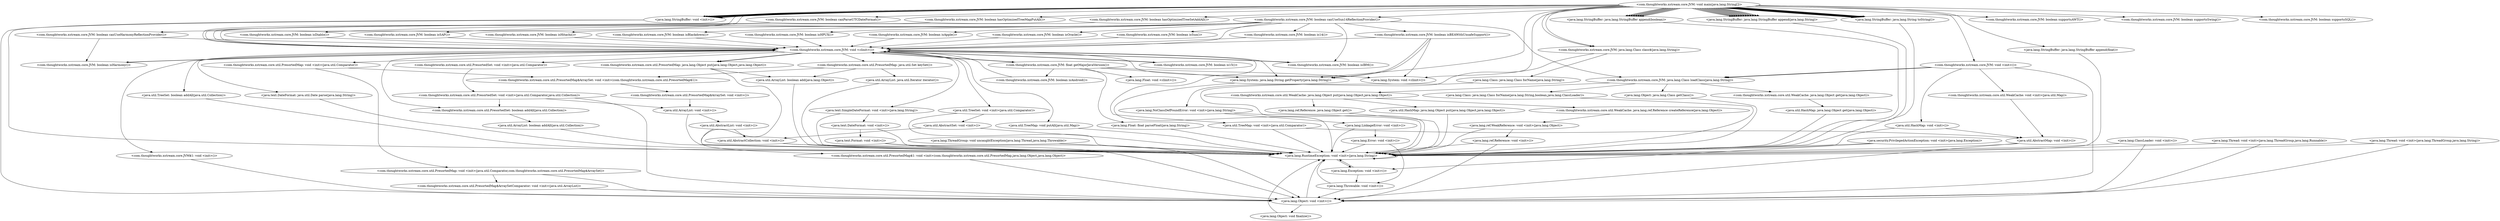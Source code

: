 digraph CallGraph {
"<com.thoughtworks.xstream.core.JVM: void main(java.lang.String[])>" -> "<com.thoughtworks.xstream.core.JVM: void <clinit>()>";
"<com.thoughtworks.xstream.core.JVM: void main(java.lang.String[])>" -> "<java.lang.StringBuffer: void <init>()>";
"<com.thoughtworks.xstream.core.JVM: void main(java.lang.String[])>" -> "<com.thoughtworks.xstream.core.JVM: boolean canParseUTCDateFormat()>";
"<com.thoughtworks.xstream.core.JVM: void main(java.lang.String[])>" -> "<java.lang.StringBuffer: void <init>()>";
"<com.thoughtworks.xstream.core.JVM: void main(java.lang.String[])>" -> "<com.thoughtworks.xstream.core.JVM: boolean hasOptimizedTreeMapPutAll()>";
"<com.thoughtworks.xstream.core.JVM: void main(java.lang.String[])>" -> "<java.lang.StringBuffer: void <init>()>";
"<com.thoughtworks.xstream.core.JVM: void main(java.lang.String[])>" -> "<com.thoughtworks.xstream.core.JVM: boolean hasOptimizedTreeSetAddAll()>";
"<com.thoughtworks.xstream.core.JVM: void main(java.lang.String[])>" -> "<java.lang.StringBuffer: void <init>()>";
"<com.thoughtworks.xstream.core.JVM: void main(java.lang.String[])>" -> "<java.lang.StringBuffer: void <init>()>";
"<com.thoughtworks.xstream.core.JVM: void main(java.lang.String[])>" -> "<java.lang.StringBuffer: void <init>()>";
"<com.thoughtworks.xstream.core.JVM: void main(java.lang.String[])>" -> "<java.lang.StringBuffer: void <init>()>";
"<com.thoughtworks.xstream.core.JVM: void main(java.lang.String[])>" -> "<com.thoughtworks.xstream.core.JVM: boolean canUseHarmonyReflectionProvider()>";
"<com.thoughtworks.xstream.core.JVM: void main(java.lang.String[])>" -> "<com.thoughtworks.xstream.core.JVM: boolean canUseSun14ReflectionProvider()>";
"<com.thoughtworks.xstream.core.JVM: void main(java.lang.String[])>" -> "<java.lang.StringBuffer: void <init>()>";
"<com.thoughtworks.xstream.core.JVM: void main(java.lang.String[])>" -> "<java.lang.StringBuffer: void <init>()>";
"<com.thoughtworks.xstream.core.JVM: void main(java.lang.String[])>" -> "<java.lang.StringBuffer: void <init>()>";
"<com.thoughtworks.xstream.core.JVM: void main(java.lang.String[])>" -> "<java.lang.System: java.lang.String getProperty(java.lang.String)>";
"<com.thoughtworks.xstream.core.JVM: void main(java.lang.String[])>" -> "<java.lang.StringBuffer: void <init>()>";
"<com.thoughtworks.xstream.core.JVM: void main(java.lang.String[])>" -> "<com.thoughtworks.xstream.core.JVM: void <init>()>";
"<com.thoughtworks.xstream.core.JVM: void main(java.lang.String[])>" -> "<com.thoughtworks.xstream.core.JVM: java.lang.Class class$(java.lang.String)>";
"<com.thoughtworks.xstream.core.JVM: void main(java.lang.String[])>" -> "<com.thoughtworks.xstream.core.JVM: java.lang.Class class$(java.lang.String)>";
"<com.thoughtworks.xstream.core.JVM: void main(java.lang.String[])>" -> "<java.lang.System: void <clinit>()>";
"<com.thoughtworks.xstream.core.JVM: void <clinit>()>" -> "<java.lang.System: void <clinit>()>";
"<com.thoughtworks.xstream.core.JVM: void <clinit>()>" -> "<java.text.SimpleDateFormat: void <init>(java.lang.String)>";
"<com.thoughtworks.xstream.core.JVM: void <clinit>()>" -> "<java.util.TreeSet: void <init>(java.util.Comparator)>";
"<com.thoughtworks.xstream.core.JVM: void <clinit>()>" -> "<com.thoughtworks.xstream.core.util.PresortedSet: void <init>(java.util.Comparator)>";
"<com.thoughtworks.xstream.core.JVM: void <clinit>()>" -> "<java.util.TreeMap: void <init>(java.util.Comparator)>";
"<com.thoughtworks.xstream.core.JVM: void <clinit>()>" -> "<com.thoughtworks.xstream.core.util.PresortedMap: void <init>(java.util.Comparator)>";
"<com.thoughtworks.xstream.core.JVM: void <clinit>()>" -> "<com.thoughtworks.xstream.core.JVM$1: void <init>()>";
"<com.thoughtworks.xstream.core.JVM: void <clinit>()>" -> "<com.thoughtworks.xstream.core.JVM: boolean is15()>";
"<com.thoughtworks.xstream.core.JVM: void <clinit>()>" -> "<com.thoughtworks.xstream.core.JVM: boolean isIBM()>";
"<com.thoughtworks.xstream.core.JVM: void <clinit>()>" -> "<com.thoughtworks.xstream.core.JVM: boolean isHarmony()>";
"<com.thoughtworks.xstream.core.JVM: void <clinit>()>" -> "<com.thoughtworks.xstream.core.JVM: float getMajorJavaVersion()>";
"<com.thoughtworks.xstream.core.JVM: void <clinit>()>" -> "<java.lang.System: java.lang.String getProperty(java.lang.String)>";
"<java.lang.ThreadGroup: void uncaughtException(java.lang.Thread,java.lang.Throwable)>" -> "<java.lang.RuntimeException: void <init>(java.lang.String)>";
"<java.lang.ClassLoader: void <init>()>" -> "<java.lang.Object: void <init>()>";
"<java.lang.ClassLoader: void <init>()>" -> "<java.lang.RuntimeException: void <init>(java.lang.String)>";
"<java.security.PrivilegedActionException: void <init>(java.lang.Exception)>" -> "<java.lang.Exception: void <init>()>";
"<java.security.PrivilegedActionException: void <init>(java.lang.Exception)>" -> "<java.lang.RuntimeException: void <init>(java.lang.String)>";
"<java.lang.Thread: void <init>(java.lang.ThreadGroup,java.lang.Runnable)>" -> "<java.lang.Object: void <init>()>";
"<java.lang.Thread: void <init>(java.lang.ThreadGroup,java.lang.Runnable)>" -> "<java.lang.RuntimeException: void <init>(java.lang.String)>";
"<java.lang.Thread: void <init>(java.lang.ThreadGroup,java.lang.String)>" -> "<java.lang.Object: void <init>()>";
"<java.lang.Thread: void <init>(java.lang.ThreadGroup,java.lang.String)>" -> "<java.lang.RuntimeException: void <init>(java.lang.String)>";
"<java.lang.StringBuffer: void <init>()>" -> "<java.lang.Object: void <init>()>";
"<java.lang.StringBuffer: void <init>()>" -> "<java.lang.RuntimeException: void <init>(java.lang.String)>";
"<com.thoughtworks.xstream.core.JVM: boolean canParseUTCDateFormat()>" -> "<com.thoughtworks.xstream.core.JVM: void <clinit>()>";
"<com.thoughtworks.xstream.core.JVM: boolean hasOptimizedTreeMapPutAll()>" -> "<com.thoughtworks.xstream.core.JVM: void <clinit>()>";
"<com.thoughtworks.xstream.core.JVM: boolean hasOptimizedTreeSetAddAll()>" -> "<com.thoughtworks.xstream.core.JVM: void <clinit>()>";
"<com.thoughtworks.xstream.core.JVM: boolean canUseHarmonyReflectionProvider()>" -> "<com.thoughtworks.xstream.core.JVM: void <clinit>()>";
"<com.thoughtworks.xstream.core.JVM: boolean canUseHarmonyReflectionProvider()>" -> "<com.thoughtworks.xstream.core.JVM: boolean isHarmony()>";
"<com.thoughtworks.xstream.core.JVM: boolean canUseSun14ReflectionProvider()>" -> "<com.thoughtworks.xstream.core.JVM: void <clinit>()>";
"<com.thoughtworks.xstream.core.JVM: boolean canUseSun14ReflectionProvider()>" -> "<com.thoughtworks.xstream.core.JVM: boolean is14()>";
"<com.thoughtworks.xstream.core.JVM: boolean canUseSun14ReflectionProvider()>" -> "<com.thoughtworks.xstream.core.JVM: boolean isDiablo()>";
"<com.thoughtworks.xstream.core.JVM: boolean canUseSun14ReflectionProvider()>" -> "<com.thoughtworks.xstream.core.JVM: boolean isSAP()>";
"<com.thoughtworks.xstream.core.JVM: boolean canUseSun14ReflectionProvider()>" -> "<com.thoughtworks.xstream.core.JVM: boolean isHitachi()>";
"<com.thoughtworks.xstream.core.JVM: boolean canUseSun14ReflectionProvider()>" -> "<com.thoughtworks.xstream.core.JVM: boolean isBEAWithUnsafeSupport()>";
"<com.thoughtworks.xstream.core.JVM: boolean canUseSun14ReflectionProvider()>" -> "<com.thoughtworks.xstream.core.JVM: boolean isBlackdown()>";
"<com.thoughtworks.xstream.core.JVM: boolean canUseSun14ReflectionProvider()>" -> "<com.thoughtworks.xstream.core.JVM: boolean isIBM()>";
"<com.thoughtworks.xstream.core.JVM: boolean canUseSun14ReflectionProvider()>" -> "<com.thoughtworks.xstream.core.JVM: boolean isHPUX()>";
"<com.thoughtworks.xstream.core.JVM: boolean canUseSun14ReflectionProvider()>" -> "<com.thoughtworks.xstream.core.JVM: boolean isApple()>";
"<com.thoughtworks.xstream.core.JVM: boolean canUseSun14ReflectionProvider()>" -> "<com.thoughtworks.xstream.core.JVM: boolean isOracle()>";
"<com.thoughtworks.xstream.core.JVM: boolean canUseSun14ReflectionProvider()>" -> "<com.thoughtworks.xstream.core.JVM: boolean isSun()>";
"<java.lang.System: java.lang.String getProperty(java.lang.String)>" -> "<java.lang.RuntimeException: void <init>(java.lang.String)>";
"<com.thoughtworks.xstream.core.JVM: void <init>()>" -> "<java.lang.Object: void <init>()>";
"<com.thoughtworks.xstream.core.JVM: void <init>()>" -> "<com.thoughtworks.xstream.core.util.WeakCache: void <init>(java.util.Map)>";
"<com.thoughtworks.xstream.core.JVM: void <init>()>" -> "<java.util.HashMap: void <init>()>";
"<com.thoughtworks.xstream.core.JVM: java.lang.Class class$(java.lang.String)>" -> "<java.lang.Class: java.lang.Class forName(java.lang.String)>";
"<com.thoughtworks.xstream.core.JVM: java.lang.Class class$(java.lang.String)>" -> "<java.lang.NoClassDefFoundError: void <init>(java.lang.String)>";
"<java.text.SimpleDateFormat: void <init>(java.lang.String)>" -> "<java.text.DateFormat: void <init>()>";
"<java.text.SimpleDateFormat: void <init>(java.lang.String)>" -> "<java.lang.RuntimeException: void <init>(java.lang.String)>";
"<java.util.TreeSet: void <init>(java.util.Comparator)>" -> "<java.util.AbstractSet: void <init>()>";
"<java.util.TreeSet: void <init>(java.util.Comparator)>" -> "<java.lang.RuntimeException: void <init>(java.lang.String)>";
"<com.thoughtworks.xstream.core.util.PresortedSet: void <init>(java.util.Comparator)>" -> "<com.thoughtworks.xstream.core.util.PresortedSet: void <init>(java.util.Comparator,java.util.Collection)>";
"<java.util.TreeMap: void <init>(java.util.Comparator)>" -> "<java.util.AbstractMap: void <init>()>";
"<java.util.TreeMap: void <init>(java.util.Comparator)>" -> "<java.lang.RuntimeException: void <init>(java.lang.String)>";
"<com.thoughtworks.xstream.core.util.PresortedMap: void <init>(java.util.Comparator)>" -> "<com.thoughtworks.xstream.core.util.PresortedMap$ArraySet: void <init>(com.thoughtworks.xstream.core.util.PresortedMap$1)>";
"<com.thoughtworks.xstream.core.util.PresortedMap: void <init>(java.util.Comparator)>" -> "<com.thoughtworks.xstream.core.util.PresortedMap: void <init>(java.util.Comparator,com.thoughtworks.xstream.core.util.PresortedMap$ArraySet)>";
"<com.thoughtworks.xstream.core.JVM$1: void <init>()>" -> "<java.lang.Object: void <init>()>";
"<com.thoughtworks.xstream.core.JVM: boolean is15()>" -> "<com.thoughtworks.xstream.core.JVM: void <clinit>()>";
"<com.thoughtworks.xstream.core.JVM: boolean isIBM()>" -> "<com.thoughtworks.xstream.core.JVM: void <clinit>()>";
"<com.thoughtworks.xstream.core.JVM: boolean isHarmony()>" -> "<com.thoughtworks.xstream.core.JVM: void <clinit>()>";
"<com.thoughtworks.xstream.core.JVM: float getMajorJavaVersion()>" -> "<com.thoughtworks.xstream.core.JVM: void <clinit>()>";
"<com.thoughtworks.xstream.core.JVM: float getMajorJavaVersion()>" -> "<java.lang.Float: float parseFloat(java.lang.String)>";
"<com.thoughtworks.xstream.core.JVM: float getMajorJavaVersion()>" -> "<java.lang.System: java.lang.String getProperty(java.lang.String)>";
"<com.thoughtworks.xstream.core.JVM: float getMajorJavaVersion()>" -> "<com.thoughtworks.xstream.core.JVM: boolean isAndroid()>";
"<com.thoughtworks.xstream.core.JVM: float getMajorJavaVersion()>" -> "<java.lang.Float: void <clinit>()>";
"<com.thoughtworks.xstream.core.JVM: float getMajorJavaVersion()>" -> "<java.lang.System: void <clinit>()>";
"<java.lang.RuntimeException: void <init>(java.lang.String)>" -> "<java.lang.Exception: void <init>()>";
"<java.lang.RuntimeException: void <init>(java.lang.String)>" -> "<java.lang.RuntimeException: void <init>(java.lang.String)>";
"<java.lang.Object: void <init>()>" -> "<java.lang.Object: void finalize()>";
"<java.lang.Object: void <init>()>" -> "<java.lang.RuntimeException: void <init>(java.lang.String)>";
"<java.lang.Exception: void <init>()>" -> "<java.lang.Throwable: void <init>()>";
"<java.lang.Exception: void <init>()>" -> "<java.lang.RuntimeException: void <init>(java.lang.String)>";
"<com.thoughtworks.xstream.core.JVM: boolean is14()>" -> "<com.thoughtworks.xstream.core.JVM: void <clinit>()>";
"<com.thoughtworks.xstream.core.JVM: boolean isDiablo()>" -> "<com.thoughtworks.xstream.core.JVM: void <clinit>()>";
"<com.thoughtworks.xstream.core.JVM: boolean isSAP()>" -> "<com.thoughtworks.xstream.core.JVM: void <clinit>()>";
"<com.thoughtworks.xstream.core.JVM: boolean isHitachi()>" -> "<com.thoughtworks.xstream.core.JVM: void <clinit>()>";
"<com.thoughtworks.xstream.core.JVM: boolean isBEAWithUnsafeSupport()>" -> "<com.thoughtworks.xstream.core.JVM: void <clinit>()>";
"<com.thoughtworks.xstream.core.JVM: boolean isBEAWithUnsafeSupport()>" -> "<java.lang.System: java.lang.String getProperty(java.lang.String)>";
"<com.thoughtworks.xstream.core.JVM: boolean isBEAWithUnsafeSupport()>" -> "<java.lang.System: java.lang.String getProperty(java.lang.String)>";
"<com.thoughtworks.xstream.core.JVM: boolean isBEAWithUnsafeSupport()>" -> "<java.lang.System: void <clinit>()>";
"<com.thoughtworks.xstream.core.JVM: boolean isBlackdown()>" -> "<com.thoughtworks.xstream.core.JVM: void <clinit>()>";
"<com.thoughtworks.xstream.core.JVM: boolean isHPUX()>" -> "<com.thoughtworks.xstream.core.JVM: void <clinit>()>";
"<com.thoughtworks.xstream.core.JVM: boolean isApple()>" -> "<com.thoughtworks.xstream.core.JVM: void <clinit>()>";
"<com.thoughtworks.xstream.core.JVM: boolean isOracle()>" -> "<com.thoughtworks.xstream.core.JVM: void <clinit>()>";
"<com.thoughtworks.xstream.core.JVM: boolean isSun()>" -> "<com.thoughtworks.xstream.core.JVM: void <clinit>()>";
"<com.thoughtworks.xstream.core.util.WeakCache: void <init>(java.util.Map)>" -> "<java.util.AbstractMap: void <init>()>";
"<java.util.HashMap: void <init>()>" -> "<java.util.AbstractMap: void <init>()>";
"<java.util.HashMap: void <init>()>" -> "<java.lang.RuntimeException: void <init>(java.lang.String)>";
"<java.lang.Class: java.lang.Class forName(java.lang.String)>" -> "<java.lang.RuntimeException: void <init>(java.lang.String)>";
"<java.lang.NoClassDefFoundError: void <init>(java.lang.String)>" -> "<java.lang.LinkageError: void <init>()>";
"<java.lang.NoClassDefFoundError: void <init>(java.lang.String)>" -> "<java.lang.RuntimeException: void <init>(java.lang.String)>";
"<java.text.DateFormat: void <init>()>" -> "<java.text.Format: void <init>()>";
"<java.text.DateFormat: void <init>()>" -> "<java.lang.RuntimeException: void <init>(java.lang.String)>";
"<java.util.AbstractSet: void <init>()>" -> "<java.util.AbstractCollection: void <init>()>";
"<java.util.AbstractSet: void <init>()>" -> "<java.lang.RuntimeException: void <init>(java.lang.String)>";
"<com.thoughtworks.xstream.core.util.PresortedSet: void <init>(java.util.Comparator,java.util.Collection)>" -> "<java.lang.Object: void <init>()>";
"<com.thoughtworks.xstream.core.util.PresortedSet: void <init>(java.util.Comparator,java.util.Collection)>" -> "<java.util.ArrayList: void <init>()>";
"<java.util.AbstractMap: void <init>()>" -> "<java.lang.Object: void <init>()>";
"<java.util.AbstractMap: void <init>()>" -> "<java.lang.RuntimeException: void <init>(java.lang.String)>";
"<com.thoughtworks.xstream.core.util.PresortedMap$ArraySet: void <init>(com.thoughtworks.xstream.core.util.PresortedMap$1)>" -> "<com.thoughtworks.xstream.core.util.PresortedMap$ArraySet: void <init>()>";
"<com.thoughtworks.xstream.core.util.PresortedMap: void <init>(java.util.Comparator,com.thoughtworks.xstream.core.util.PresortedMap$ArraySet)>" -> "<java.lang.Object: void <init>()>";
"<com.thoughtworks.xstream.core.util.PresortedMap: void <init>(java.util.Comparator,com.thoughtworks.xstream.core.util.PresortedMap$ArraySet)>" -> "<com.thoughtworks.xstream.core.util.PresortedMap$ArraySetComparator: void <init>(java.util.ArrayList)>";
"<java.lang.Float: float parseFloat(java.lang.String)>" -> "<java.lang.RuntimeException: void <init>(java.lang.String)>";
"<com.thoughtworks.xstream.core.JVM: boolean isAndroid()>" -> "<com.thoughtworks.xstream.core.JVM: void <clinit>()>";
"<java.lang.Object: void finalize()>" -> "<java.lang.RuntimeException: void <init>(java.lang.String)>";
"<java.lang.Throwable: void <init>()>" -> "<java.lang.Object: void <init>()>";
"<java.lang.Throwable: void <init>()>" -> "<java.lang.RuntimeException: void <init>(java.lang.String)>";
"<java.lang.LinkageError: void <init>()>" -> "<java.lang.Error: void <init>()>";
"<java.lang.LinkageError: void <init>()>" -> "<java.lang.RuntimeException: void <init>(java.lang.String)>";
"<java.text.Format: void <init>()>" -> "<java.lang.Object: void <init>()>";
"<java.text.Format: void <init>()>" -> "<java.lang.RuntimeException: void <init>(java.lang.String)>";
"<java.util.AbstractCollection: void <init>()>" -> "<java.lang.Object: void <init>()>";
"<java.util.AbstractCollection: void <init>()>" -> "<java.lang.RuntimeException: void <init>(java.lang.String)>";
"<java.util.ArrayList: void <init>()>" -> "<java.util.AbstractList: void <init>()>";
"<java.util.ArrayList: void <init>()>" -> "<java.lang.RuntimeException: void <init>(java.lang.String)>";
"<com.thoughtworks.xstream.core.util.PresortedMap$ArraySet: void <init>()>" -> "<java.util.ArrayList: void <init>()>";
"<com.thoughtworks.xstream.core.util.PresortedMap$ArraySetComparator: void <init>(java.util.ArrayList)>" -> "<java.lang.Object: void <init>()>";
"<java.lang.Error: void <init>()>" -> "<java.lang.Throwable: void <init>()>";
"<java.lang.Error: void <init>()>" -> "<java.lang.RuntimeException: void <init>(java.lang.String)>";
"<java.util.AbstractList: void <init>()>" -> "<java.util.AbstractCollection: void <init>()>";
"<java.util.AbstractList: void <init>()>" -> "<java.lang.RuntimeException: void <init>(java.lang.String)>";
"<com.thoughtworks.xstream.core.JVM: void <clinit>()>" -> "<java.text.DateFormat: java.util.Date parse(java.lang.String)>";
"<java.text.DateFormat: java.util.Date parse(java.lang.String)>" -> "<java.lang.RuntimeException: void <init>(java.lang.String)>";
"<com.thoughtworks.xstream.core.JVM: void <clinit>()>" -> "<java.util.TreeSet: boolean addAll(java.util.Collection)>";
"<java.util.TreeSet: boolean addAll(java.util.Collection)>" -> "<java.lang.RuntimeException: void <init>(java.lang.String)>";
"<com.thoughtworks.xstream.core.JVM: void <clinit>()>" -> "<com.thoughtworks.xstream.core.util.PresortedSet: boolean addAll(java.util.Collection)>";
"<com.thoughtworks.xstream.core.util.PresortedSet: void <init>(java.util.Comparator,java.util.Collection)>" -> "<com.thoughtworks.xstream.core.util.PresortedSet: boolean addAll(java.util.Collection)>";
"<com.thoughtworks.xstream.core.JVM: void <clinit>()>" -> "<java.util.TreeMap: void putAll(java.util.Map)>";
"<java.util.TreeMap: void putAll(java.util.Map)>" -> "<java.lang.RuntimeException: void <init>(java.lang.String)>";
"<com.thoughtworks.xstream.core.JVM: void <clinit>()>" -> "<com.thoughtworks.xstream.core.util.PresortedMap: java.lang.Object put(java.lang.Object,java.lang.Object)>";
"<com.thoughtworks.xstream.core.JVM: void <clinit>()>" -> "<com.thoughtworks.xstream.core.util.PresortedMap: java.lang.Object put(java.lang.Object,java.lang.Object)>";
"<com.thoughtworks.xstream.core.JVM: void <clinit>()>" -> "<com.thoughtworks.xstream.core.util.PresortedMap: java.util.Set keySet()>";
"<com.thoughtworks.xstream.core.util.PresortedMap: java.lang.Object put(java.lang.Object,java.lang.Object)>" -> "<com.thoughtworks.xstream.core.util.PresortedMap$1: void <init>(com.thoughtworks.xstream.core.util.PresortedMap,java.lang.Object,java.lang.Object)>";
"<com.thoughtworks.xstream.core.util.PresortedMap: java.util.Set keySet()>" -> "<com.thoughtworks.xstream.core.util.PresortedMap$ArraySet: void <init>(com.thoughtworks.xstream.core.util.PresortedMap$1)>";
"<com.thoughtworks.xstream.core.util.PresortedMap$1: void <init>(com.thoughtworks.xstream.core.util.PresortedMap,java.lang.Object,java.lang.Object)>" -> "<java.lang.Object: void <init>()>";
"<com.thoughtworks.xstream.core.util.PresortedMap: java.util.Set keySet()>" -> "<java.util.ArrayList: boolean add(java.lang.Object)>";
"<java.util.ArrayList: boolean add(java.lang.Object)>" -> "<java.lang.RuntimeException: void <init>(java.lang.String)>";
"<com.thoughtworks.xstream.core.JVM: void main(java.lang.String[])>" -> "<java.lang.StringBuffer: java.lang.StringBuffer append(java.lang.String)>";
"<com.thoughtworks.xstream.core.JVM: void main(java.lang.String[])>" -> "<java.lang.StringBuffer: java.lang.StringBuffer append(java.lang.String)>";
"<com.thoughtworks.xstream.core.JVM: void main(java.lang.String[])>" -> "<java.lang.StringBuffer: java.lang.String toString()>";
"<com.thoughtworks.xstream.core.JVM: void main(java.lang.String[])>" -> "<java.lang.StringBuffer: java.lang.StringBuffer append(java.lang.String)>";
"<com.thoughtworks.xstream.core.JVM: void main(java.lang.String[])>" -> "<java.lang.StringBuffer: java.lang.StringBuffer append(java.lang.String)>";
"<com.thoughtworks.xstream.core.JVM: void main(java.lang.String[])>" -> "<java.lang.StringBuffer: java.lang.String toString()>";
"<com.thoughtworks.xstream.core.JVM: void main(java.lang.String[])>" -> "<java.lang.StringBuffer: java.lang.StringBuffer append(java.lang.String)>";
"<com.thoughtworks.xstream.core.JVM: void main(java.lang.String[])>" -> "<java.lang.StringBuffer: java.lang.StringBuffer append(float)>";
"<com.thoughtworks.xstream.core.JVM: void main(java.lang.String[])>" -> "<java.lang.StringBuffer: java.lang.String toString()>";
"<com.thoughtworks.xstream.core.JVM: void main(java.lang.String[])>" -> "<java.lang.StringBuffer: java.lang.StringBuffer append(java.lang.String)>";
"<com.thoughtworks.xstream.core.JVM: void main(java.lang.String[])>" -> "<java.lang.StringBuffer: java.lang.StringBuffer append(boolean)>";
"<com.thoughtworks.xstream.core.JVM: void main(java.lang.String[])>" -> "<java.lang.StringBuffer: java.lang.String toString()>";
"<com.thoughtworks.xstream.core.JVM: void main(java.lang.String[])>" -> "<java.lang.StringBuffer: java.lang.StringBuffer append(java.lang.String)>";
"<com.thoughtworks.xstream.core.JVM: void main(java.lang.String[])>" -> "<java.lang.StringBuffer: java.lang.StringBuffer append(boolean)>";
"<com.thoughtworks.xstream.core.JVM: void main(java.lang.String[])>" -> "<java.lang.StringBuffer: java.lang.String toString()>";
"<com.thoughtworks.xstream.core.JVM: void main(java.lang.String[])>" -> "<java.lang.StringBuffer: java.lang.StringBuffer append(java.lang.String)>";
"<com.thoughtworks.xstream.core.JVM: void main(java.lang.String[])>" -> "<java.lang.StringBuffer: java.lang.StringBuffer append(boolean)>";
"<com.thoughtworks.xstream.core.JVM: void main(java.lang.String[])>" -> "<java.lang.StringBuffer: java.lang.String toString()>";
"<com.thoughtworks.xstream.core.JVM: void main(java.lang.String[])>" -> "<java.lang.StringBuffer: java.lang.StringBuffer append(java.lang.String)>";
"<com.thoughtworks.xstream.core.JVM: void main(java.lang.String[])>" -> "<java.lang.StringBuffer: java.lang.StringBuffer append(boolean)>";
"<com.thoughtworks.xstream.core.JVM: void main(java.lang.String[])>" -> "<java.lang.StringBuffer: java.lang.String toString()>";
"<com.thoughtworks.xstream.core.JVM: void main(java.lang.String[])>" -> "<java.lang.StringBuffer: java.lang.StringBuffer append(java.lang.String)>";
"<com.thoughtworks.xstream.core.JVM: void main(java.lang.String[])>" -> "<java.lang.StringBuffer: java.lang.StringBuffer append(boolean)>";
"<com.thoughtworks.xstream.core.JVM: void main(java.lang.String[])>" -> "<java.lang.StringBuffer: java.lang.String toString()>";
"<com.thoughtworks.xstream.core.JVM: void main(java.lang.String[])>" -> "<java.lang.StringBuffer: java.lang.StringBuffer append(java.lang.String)>";
"<com.thoughtworks.xstream.core.JVM: void main(java.lang.String[])>" -> "<java.lang.StringBuffer: java.lang.StringBuffer append(boolean)>";
"<com.thoughtworks.xstream.core.JVM: void main(java.lang.String[])>" -> "<java.lang.StringBuffer: java.lang.String toString()>";
"<com.thoughtworks.xstream.core.JVM: void main(java.lang.String[])>" -> "<java.lang.StringBuffer: java.lang.StringBuffer append(java.lang.String)>";
"<com.thoughtworks.xstream.core.JVM: void main(java.lang.String[])>" -> "<java.lang.StringBuffer: java.lang.StringBuffer append(boolean)>";
"<com.thoughtworks.xstream.core.JVM: void main(java.lang.String[])>" -> "<java.lang.StringBuffer: java.lang.String toString()>";
"<com.thoughtworks.xstream.core.JVM: void main(java.lang.String[])>" -> "<java.lang.StringBuffer: java.lang.StringBuffer append(java.lang.String)>";
"<com.thoughtworks.xstream.core.JVM: void main(java.lang.String[])>" -> "<java.lang.StringBuffer: java.lang.StringBuffer append(boolean)>";
"<com.thoughtworks.xstream.core.JVM: void main(java.lang.String[])>" -> "<java.lang.StringBuffer: java.lang.String toString()>";
"<java.lang.StringBuffer: java.lang.StringBuffer append(java.lang.String)>" -> "<java.lang.RuntimeException: void <init>(java.lang.String)>";
"<java.lang.StringBuffer: java.lang.String toString()>" -> "<java.lang.RuntimeException: void <init>(java.lang.String)>";
"<java.lang.StringBuffer: java.lang.StringBuffer append(float)>" -> "<java.lang.RuntimeException: void <init>(java.lang.String)>";
"<java.lang.StringBuffer: java.lang.StringBuffer append(boolean)>" -> "<java.lang.RuntimeException: void <init>(java.lang.String)>";
"<com.thoughtworks.xstream.core.JVM: void main(java.lang.String[])>" -> "<com.thoughtworks.xstream.core.JVM: boolean supportsAWT()>";
"<com.thoughtworks.xstream.core.JVM: void main(java.lang.String[])>" -> "<com.thoughtworks.xstream.core.JVM: boolean supportsSwing()>";
"<com.thoughtworks.xstream.core.JVM: void main(java.lang.String[])>" -> "<com.thoughtworks.xstream.core.JVM: boolean supportsSQL()>";
"<com.thoughtworks.xstream.core.JVM: void <init>()>" -> "<com.thoughtworks.xstream.core.JVM: java.lang.Class loadClass(java.lang.String)>";
"<com.thoughtworks.xstream.core.JVM: void <init>()>" -> "<com.thoughtworks.xstream.core.JVM: java.lang.Class loadClass(java.lang.String)>";
"<com.thoughtworks.xstream.core.JVM: void <init>()>" -> "<com.thoughtworks.xstream.core.JVM: java.lang.Class loadClass(java.lang.String)>";
"<com.thoughtworks.xstream.core.JVM: java.lang.Class loadClass(java.lang.String)>" -> "<java.lang.Class: java.lang.Class forName(java.lang.String,boolean,java.lang.ClassLoader)>";
"<java.lang.Class: java.lang.Class forName(java.lang.String,boolean,java.lang.ClassLoader)>" -> "<java.lang.RuntimeException: void <init>(java.lang.String)>";
"<com.thoughtworks.xstream.core.JVM: java.lang.Class loadClass(java.lang.String)>" -> "<java.lang.Object: java.lang.Class getClass()>";
"<java.lang.Object: java.lang.Class getClass()>" -> "<java.lang.RuntimeException: void <init>(java.lang.String)>";
"<com.thoughtworks.xstream.core.JVM: java.lang.Class loadClass(java.lang.String)>" -> "<com.thoughtworks.xstream.core.util.WeakCache: java.lang.Object get(java.lang.Object)>";
"<com.thoughtworks.xstream.core.JVM: java.lang.Class loadClass(java.lang.String)>" -> "<com.thoughtworks.xstream.core.util.WeakCache: java.lang.Object put(java.lang.Object,java.lang.Object)>";
"<com.thoughtworks.xstream.core.util.WeakCache: java.lang.Object put(java.lang.Object,java.lang.Object)>" -> "<com.thoughtworks.xstream.core.util.WeakCache: java.lang.ref.Reference createReference(java.lang.Object)>";
"<com.thoughtworks.xstream.core.util.WeakCache: java.lang.ref.Reference createReference(java.lang.Object)>" -> "<java.lang.ref.WeakReference: void <init>(java.lang.Object)>";
"<java.lang.ref.WeakReference: void <init>(java.lang.Object)>" -> "<java.lang.ref.Reference: void <init>()>";
"<java.lang.ref.WeakReference: void <init>(java.lang.Object)>" -> "<java.lang.RuntimeException: void <init>(java.lang.String)>";
"<java.lang.ref.Reference: void <init>()>" -> "<java.lang.Object: void <init>()>";
"<java.lang.ref.Reference: void <init>()>" -> "<java.lang.RuntimeException: void <init>(java.lang.String)>";
"<com.thoughtworks.xstream.core.util.WeakCache: java.lang.Object put(java.lang.Object,java.lang.Object)>" -> "<java.lang.ref.Reference: java.lang.Object get()>";
"<java.lang.ref.Reference: java.lang.Object get()>" -> "<java.lang.RuntimeException: void <init>(java.lang.String)>";
"<com.thoughtworks.xstream.core.util.WeakCache: java.lang.Object put(java.lang.Object,java.lang.Object)>" -> "<java.util.HashMap: java.lang.Object put(java.lang.Object,java.lang.Object)>";
"<java.util.HashMap: java.lang.Object put(java.lang.Object,java.lang.Object)>" -> "<java.lang.RuntimeException: void <init>(java.lang.String)>";
"<com.thoughtworks.xstream.core.util.WeakCache: java.lang.Object get(java.lang.Object)>" -> "<java.util.HashMap: java.lang.Object get(java.lang.Object)>";
"<java.util.HashMap: java.lang.Object get(java.lang.Object)>" -> "<java.lang.RuntimeException: void <init>(java.lang.String)>";
"<com.thoughtworks.xstream.core.JVM: boolean canUseSun14ReflectionProvider()>" -> "<com.thoughtworks.xstream.core.JVM: java.lang.Class loadClass(java.lang.String)>";
"<com.thoughtworks.xstream.core.util.PresortedMap: java.util.Set keySet()>" -> "<java.util.ArrayList: java.util.Iterator iterator()>";
"<java.util.ArrayList: java.util.Iterator iterator()>" -> "<java.lang.RuntimeException: void <init>(java.lang.String)>";
"<com.thoughtworks.xstream.core.util.PresortedMap: java.lang.Object put(java.lang.Object,java.lang.Object)>" -> "<java.util.ArrayList: boolean add(java.lang.Object)>";
"<com.thoughtworks.xstream.core.util.PresortedSet: boolean addAll(java.util.Collection)>" -> "<java.util.ArrayList: boolean addAll(java.util.Collection)>";
"<java.util.ArrayList: boolean addAll(java.util.Collection)>" -> "<java.lang.RuntimeException: void <init>(java.lang.String)>";
}
